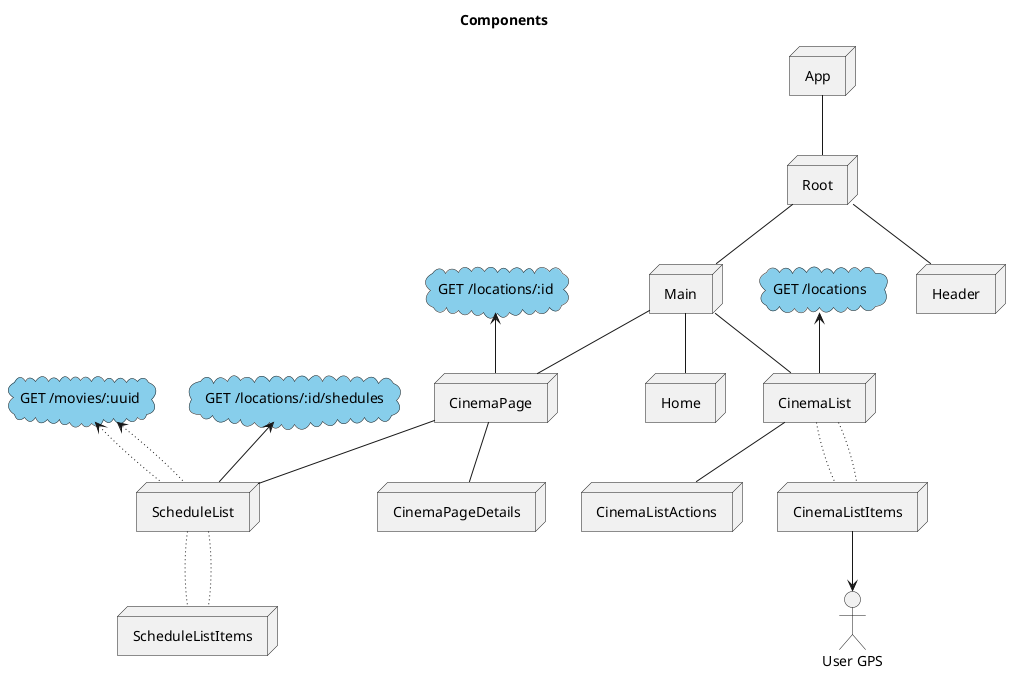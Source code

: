 @startuml
title Components

skinparam cloud {
  backgroundColor Skyblue
}

:User GPS: as User
cloud "GET /locations" as API_locations_all
cloud "GET /locations/:id" as API_locations_one
cloud "GET /locations/:id/shedules" as API_locations_one_schedule
cloud "GET /movies/:uuid" as API_movies_one

node App
node Root
node Header
node Main
node Home
node CinemaList
node CinemaListActions
node CinemaListItems
node CinemaPage
node CinemaPageDetails
node ScheduleList
node ScheduleListItems

App -- Root
Root -- Header
Root -- Main
Main -- Home
Main -- CinemaList
CinemaList -- CinemaListActions
CinemaList ~~ CinemaListItems
CinemaList ~~ CinemaListItems
Main -- CinemaPage
CinemaPage -- CinemaPageDetails
CinemaPage -- ScheduleList
ScheduleList ~~ ScheduleListItems
ScheduleList ~~ ScheduleListItems

CinemaList -up-> API_locations_all
CinemaListItems --> User
CinemaPage -up-> API_locations_one
ScheduleList -up-> API_locations_one_schedule
ScheduleList ~up~> API_movies_one
ScheduleList ~up~> API_movies_one

@enduml
